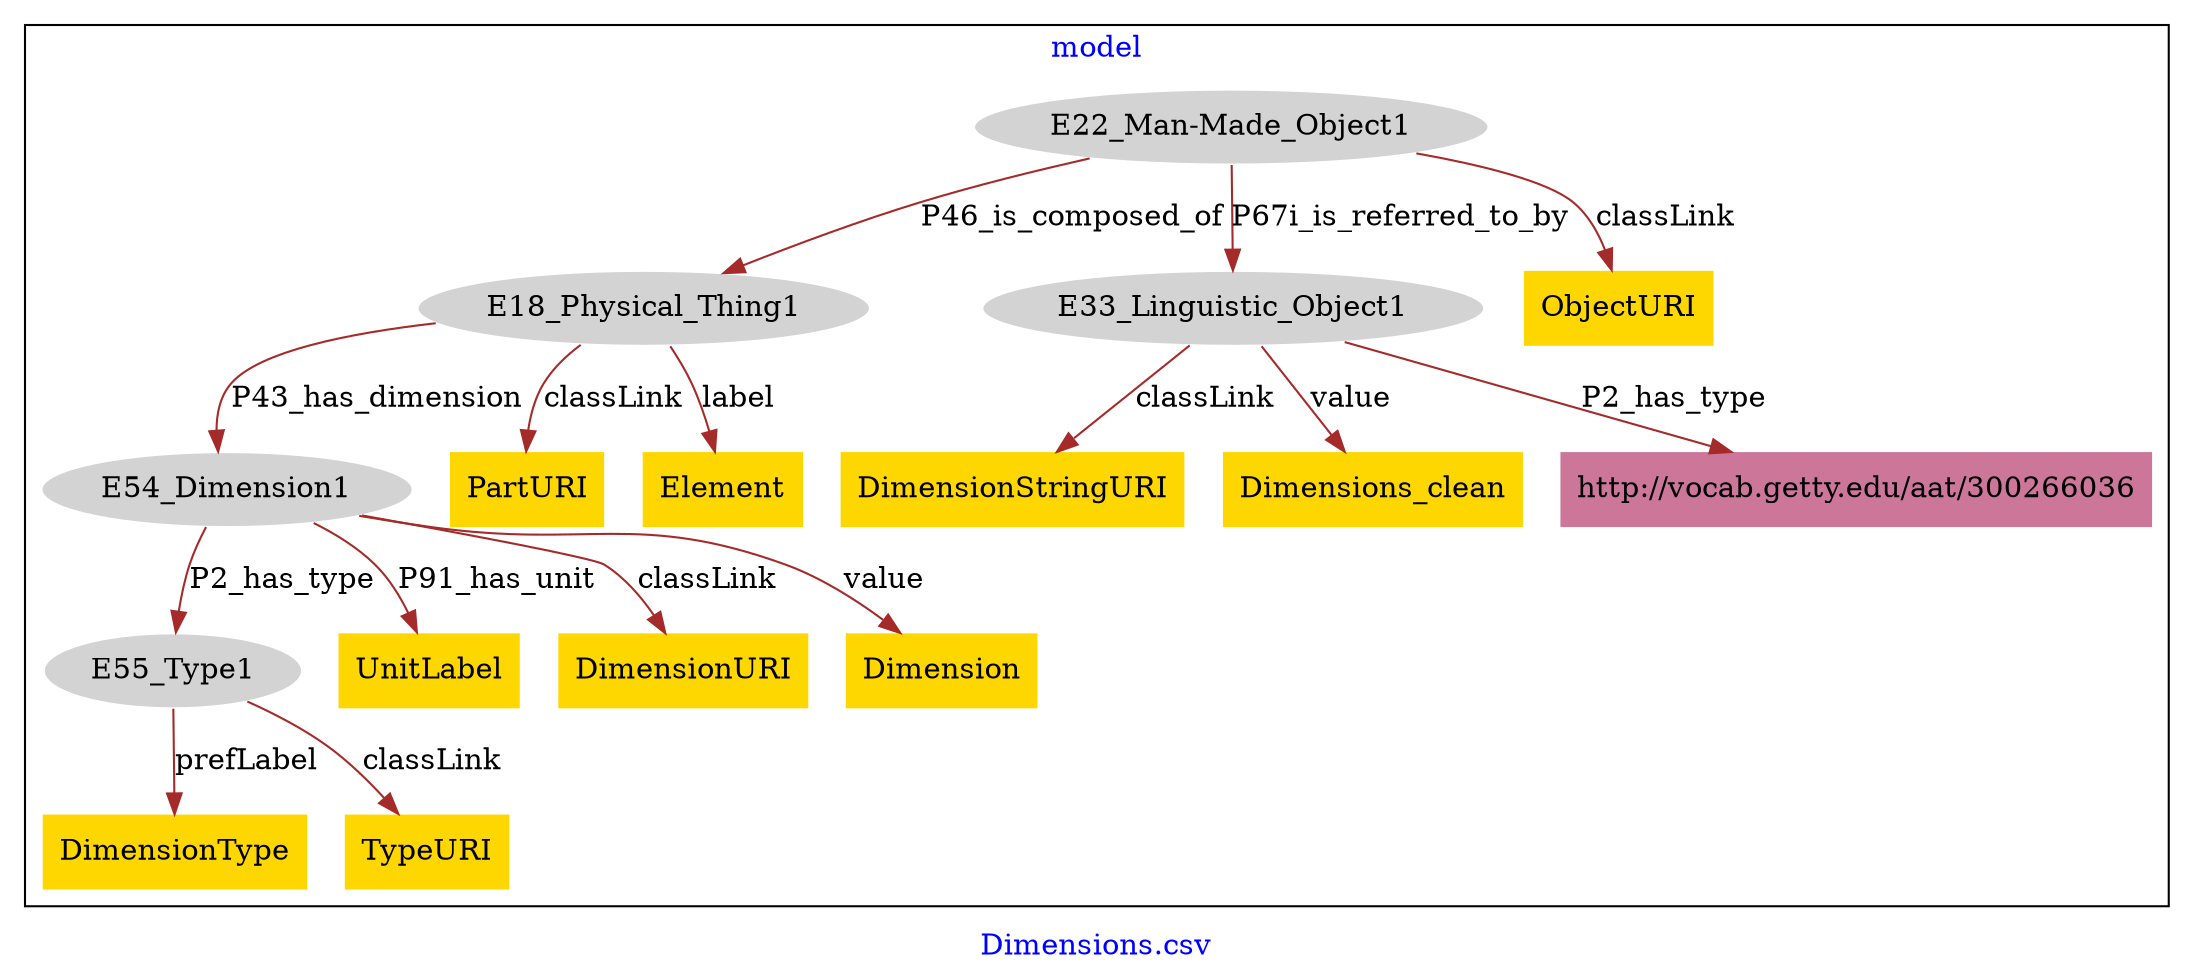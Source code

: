 digraph n0 {
fontcolor="blue"
remincross="true"
label="Dimensions.csv"
subgraph cluster {
label="model"
n2[style="filled",color="white",fillcolor="lightgray",label="E18_Physical_Thing1"];
n3[style="filled",color="white",fillcolor="lightgray",label="E54_Dimension1"];
n4[style="filled",color="white",fillcolor="lightgray",label="E22_Man-Made_Object1"];
n5[style="filled",color="white",fillcolor="lightgray",label="E33_Linguistic_Object1"];
n6[style="filled",color="white",fillcolor="lightgray",label="E55_Type1"];
n7[shape="plaintext",style="filled",fillcolor="gold",label="UnitLabel"];
n8[shape="plaintext",style="filled",fillcolor="gold",label="DimensionStringURI"];
n9[shape="plaintext",style="filled",fillcolor="gold",label="Dimensions_clean"];
n10[shape="plaintext",style="filled",fillcolor="gold",label="PartURI"];
n11[shape="plaintext",style="filled",fillcolor="gold",label="ObjectURI"];
n12[shape="plaintext",style="filled",fillcolor="gold",label="Element"];
n13[shape="plaintext",style="filled",fillcolor="gold",label="DimensionType"];
n14[shape="plaintext",style="filled",fillcolor="gold",label="TypeURI"];
n15[shape="plaintext",style="filled",fillcolor="gold",label="DimensionURI"];
n16[shape="plaintext",style="filled",fillcolor="gold",label="Dimension"];
n17[shape="plaintext",style="filled",fillcolor="#CC7799",label="http://vocab.getty.edu/aat/300266036"];
}
n2 -> n3[color="brown",fontcolor="black",label="P43_has_dimension"]
n4 -> n2[color="brown",fontcolor="black",label="P46_is_composed_of"]
n4 -> n5[color="brown",fontcolor="black",label="P67i_is_referred_to_by"]
n3 -> n6[color="brown",fontcolor="black",label="P2_has_type"]
n3 -> n7[color="brown",fontcolor="black",label="P91_has_unit"]
n5 -> n8[color="brown",fontcolor="black",label="classLink"]
n5 -> n9[color="brown",fontcolor="black",label="value"]
n2 -> n10[color="brown",fontcolor="black",label="classLink"]
n4 -> n11[color="brown",fontcolor="black",label="classLink"]
n2 -> n12[color="brown",fontcolor="black",label="label"]
n6 -> n13[color="brown",fontcolor="black",label="prefLabel"]
n6 -> n14[color="brown",fontcolor="black",label="classLink"]
n3 -> n15[color="brown",fontcolor="black",label="classLink"]
n3 -> n16[color="brown",fontcolor="black",label="value"]
n5 -> n17[color="brown",fontcolor="black",label="P2_has_type"]
}
